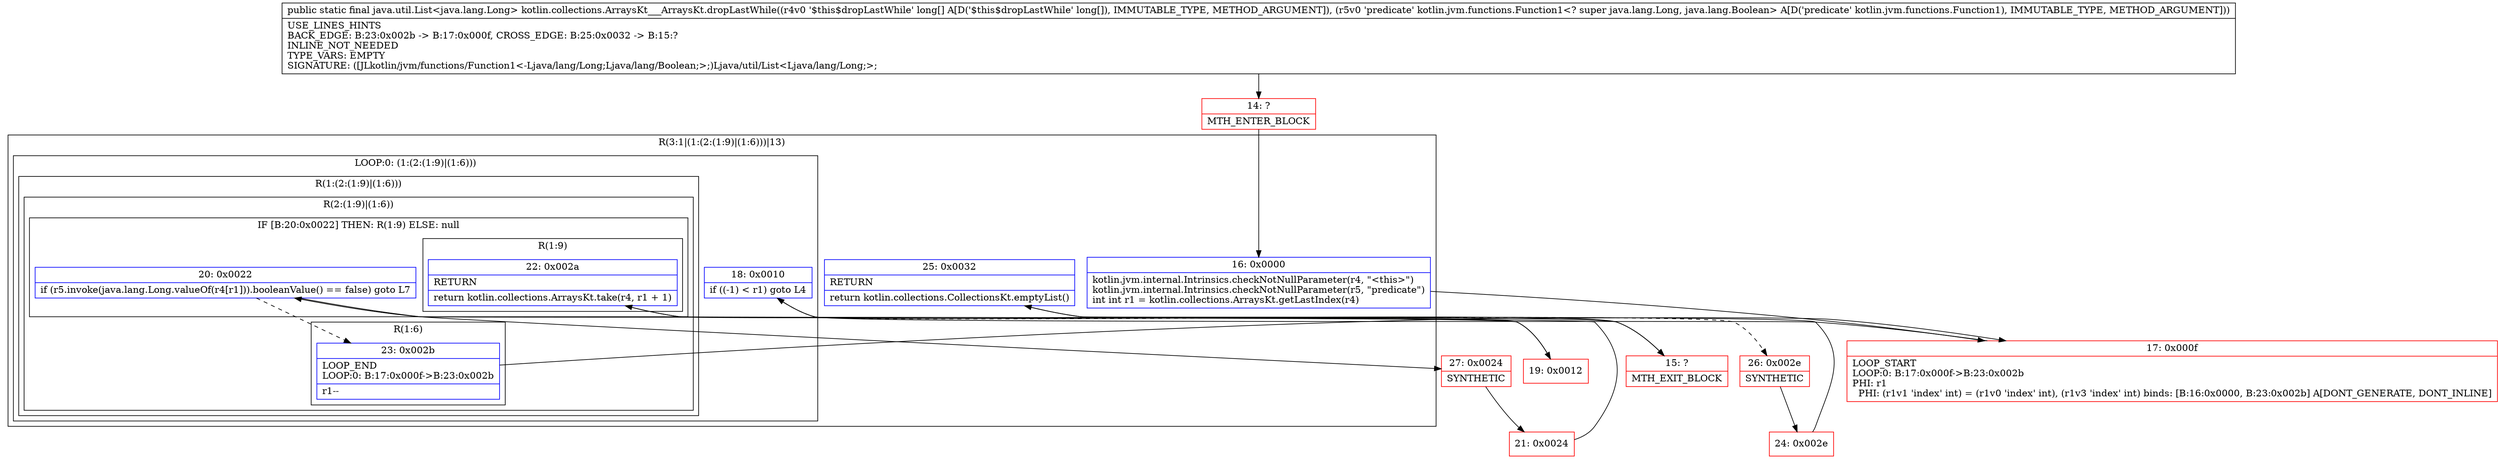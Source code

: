 digraph "CFG forkotlin.collections.ArraysKt___ArraysKt.dropLastWhile([JLkotlin\/jvm\/functions\/Function1;)Ljava\/util\/List;" {
subgraph cluster_Region_935980859 {
label = "R(3:1|(1:(2:(1:9)|(1:6)))|13)";
node [shape=record,color=blue];
Node_16 [shape=record,label="{16\:\ 0x0000|kotlin.jvm.internal.Intrinsics.checkNotNullParameter(r4, \"\<this\>\")\lkotlin.jvm.internal.Intrinsics.checkNotNullParameter(r5, \"predicate\")\lint int r1 = kotlin.collections.ArraysKt.getLastIndex(r4)\l}"];
subgraph cluster_LoopRegion_1418764996 {
label = "LOOP:0: (1:(2:(1:9)|(1:6)))";
node [shape=record,color=blue];
Node_18 [shape=record,label="{18\:\ 0x0010|if ((\-1) \< r1) goto L4\l}"];
subgraph cluster_Region_1012872821 {
label = "R(1:(2:(1:9)|(1:6)))";
node [shape=record,color=blue];
subgraph cluster_Region_968456223 {
label = "R(2:(1:9)|(1:6))";
node [shape=record,color=blue];
subgraph cluster_IfRegion_1042681145 {
label = "IF [B:20:0x0022] THEN: R(1:9) ELSE: null";
node [shape=record,color=blue];
Node_20 [shape=record,label="{20\:\ 0x0022|if (r5.invoke(java.lang.Long.valueOf(r4[r1])).booleanValue() == false) goto L7\l}"];
subgraph cluster_Region_1181654513 {
label = "R(1:9)";
node [shape=record,color=blue];
Node_22 [shape=record,label="{22\:\ 0x002a|RETURN\l|return kotlin.collections.ArraysKt.take(r4, r1 + 1)\l}"];
}
}
subgraph cluster_Region_508092384 {
label = "R(1:6)";
node [shape=record,color=blue];
Node_23 [shape=record,label="{23\:\ 0x002b|LOOP_END\lLOOP:0: B:17:0x000f\-\>B:23:0x002b\l|r1\-\-\l}"];
}
}
}
}
Node_25 [shape=record,label="{25\:\ 0x0032|RETURN\l|return kotlin.collections.CollectionsKt.emptyList()\l}"];
}
Node_14 [shape=record,color=red,label="{14\:\ ?|MTH_ENTER_BLOCK\l}"];
Node_17 [shape=record,color=red,label="{17\:\ 0x000f|LOOP_START\lLOOP:0: B:17:0x000f\-\>B:23:0x002b\lPHI: r1 \l  PHI: (r1v1 'index' int) = (r1v0 'index' int), (r1v3 'index' int) binds: [B:16:0x0000, B:23:0x002b] A[DONT_GENERATE, DONT_INLINE]\l}"];
Node_19 [shape=record,color=red,label="{19\:\ 0x0012}"];
Node_27 [shape=record,color=red,label="{27\:\ 0x0024|SYNTHETIC\l}"];
Node_21 [shape=record,color=red,label="{21\:\ 0x0024}"];
Node_15 [shape=record,color=red,label="{15\:\ ?|MTH_EXIT_BLOCK\l}"];
Node_26 [shape=record,color=red,label="{26\:\ 0x002e|SYNTHETIC\l}"];
Node_24 [shape=record,color=red,label="{24\:\ 0x002e}"];
MethodNode[shape=record,label="{public static final java.util.List\<java.lang.Long\> kotlin.collections.ArraysKt___ArraysKt.dropLastWhile((r4v0 '$this$dropLastWhile' long[] A[D('$this$dropLastWhile' long[]), IMMUTABLE_TYPE, METHOD_ARGUMENT]), (r5v0 'predicate' kotlin.jvm.functions.Function1\<? super java.lang.Long, java.lang.Boolean\> A[D('predicate' kotlin.jvm.functions.Function1), IMMUTABLE_TYPE, METHOD_ARGUMENT]))  | USE_LINES_HINTS\lBACK_EDGE: B:23:0x002b \-\> B:17:0x000f, CROSS_EDGE: B:25:0x0032 \-\> B:15:?\lINLINE_NOT_NEEDED\lTYPE_VARS: EMPTY\lSIGNATURE: ([JLkotlin\/jvm\/functions\/Function1\<\-Ljava\/lang\/Long;Ljava\/lang\/Boolean;\>;)Ljava\/util\/List\<Ljava\/lang\/Long;\>;\l}"];
MethodNode -> Node_14;Node_16 -> Node_17;
Node_18 -> Node_19;
Node_18 -> Node_26[style=dashed];
Node_20 -> Node_23[style=dashed];
Node_20 -> Node_27;
Node_22 -> Node_15;
Node_23 -> Node_17;
Node_25 -> Node_15;
Node_14 -> Node_16;
Node_17 -> Node_18;
Node_19 -> Node_20;
Node_27 -> Node_21;
Node_21 -> Node_22;
Node_26 -> Node_24;
Node_24 -> Node_25;
}

